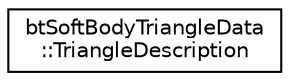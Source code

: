 digraph "Graphical Class Hierarchy"
{
  edge [fontname="Helvetica",fontsize="10",labelfontname="Helvetica",labelfontsize="10"];
  node [fontname="Helvetica",fontsize="10",shape=record];
  rankdir="LR";
  Node1 [label="btSoftBodyTriangleData\l::TriangleDescription",height=0.2,width=0.4,color="black", fillcolor="white", style="filled",URL="$classbt_soft_body_triangle_data_1_1_triangle_description.html"];
}
